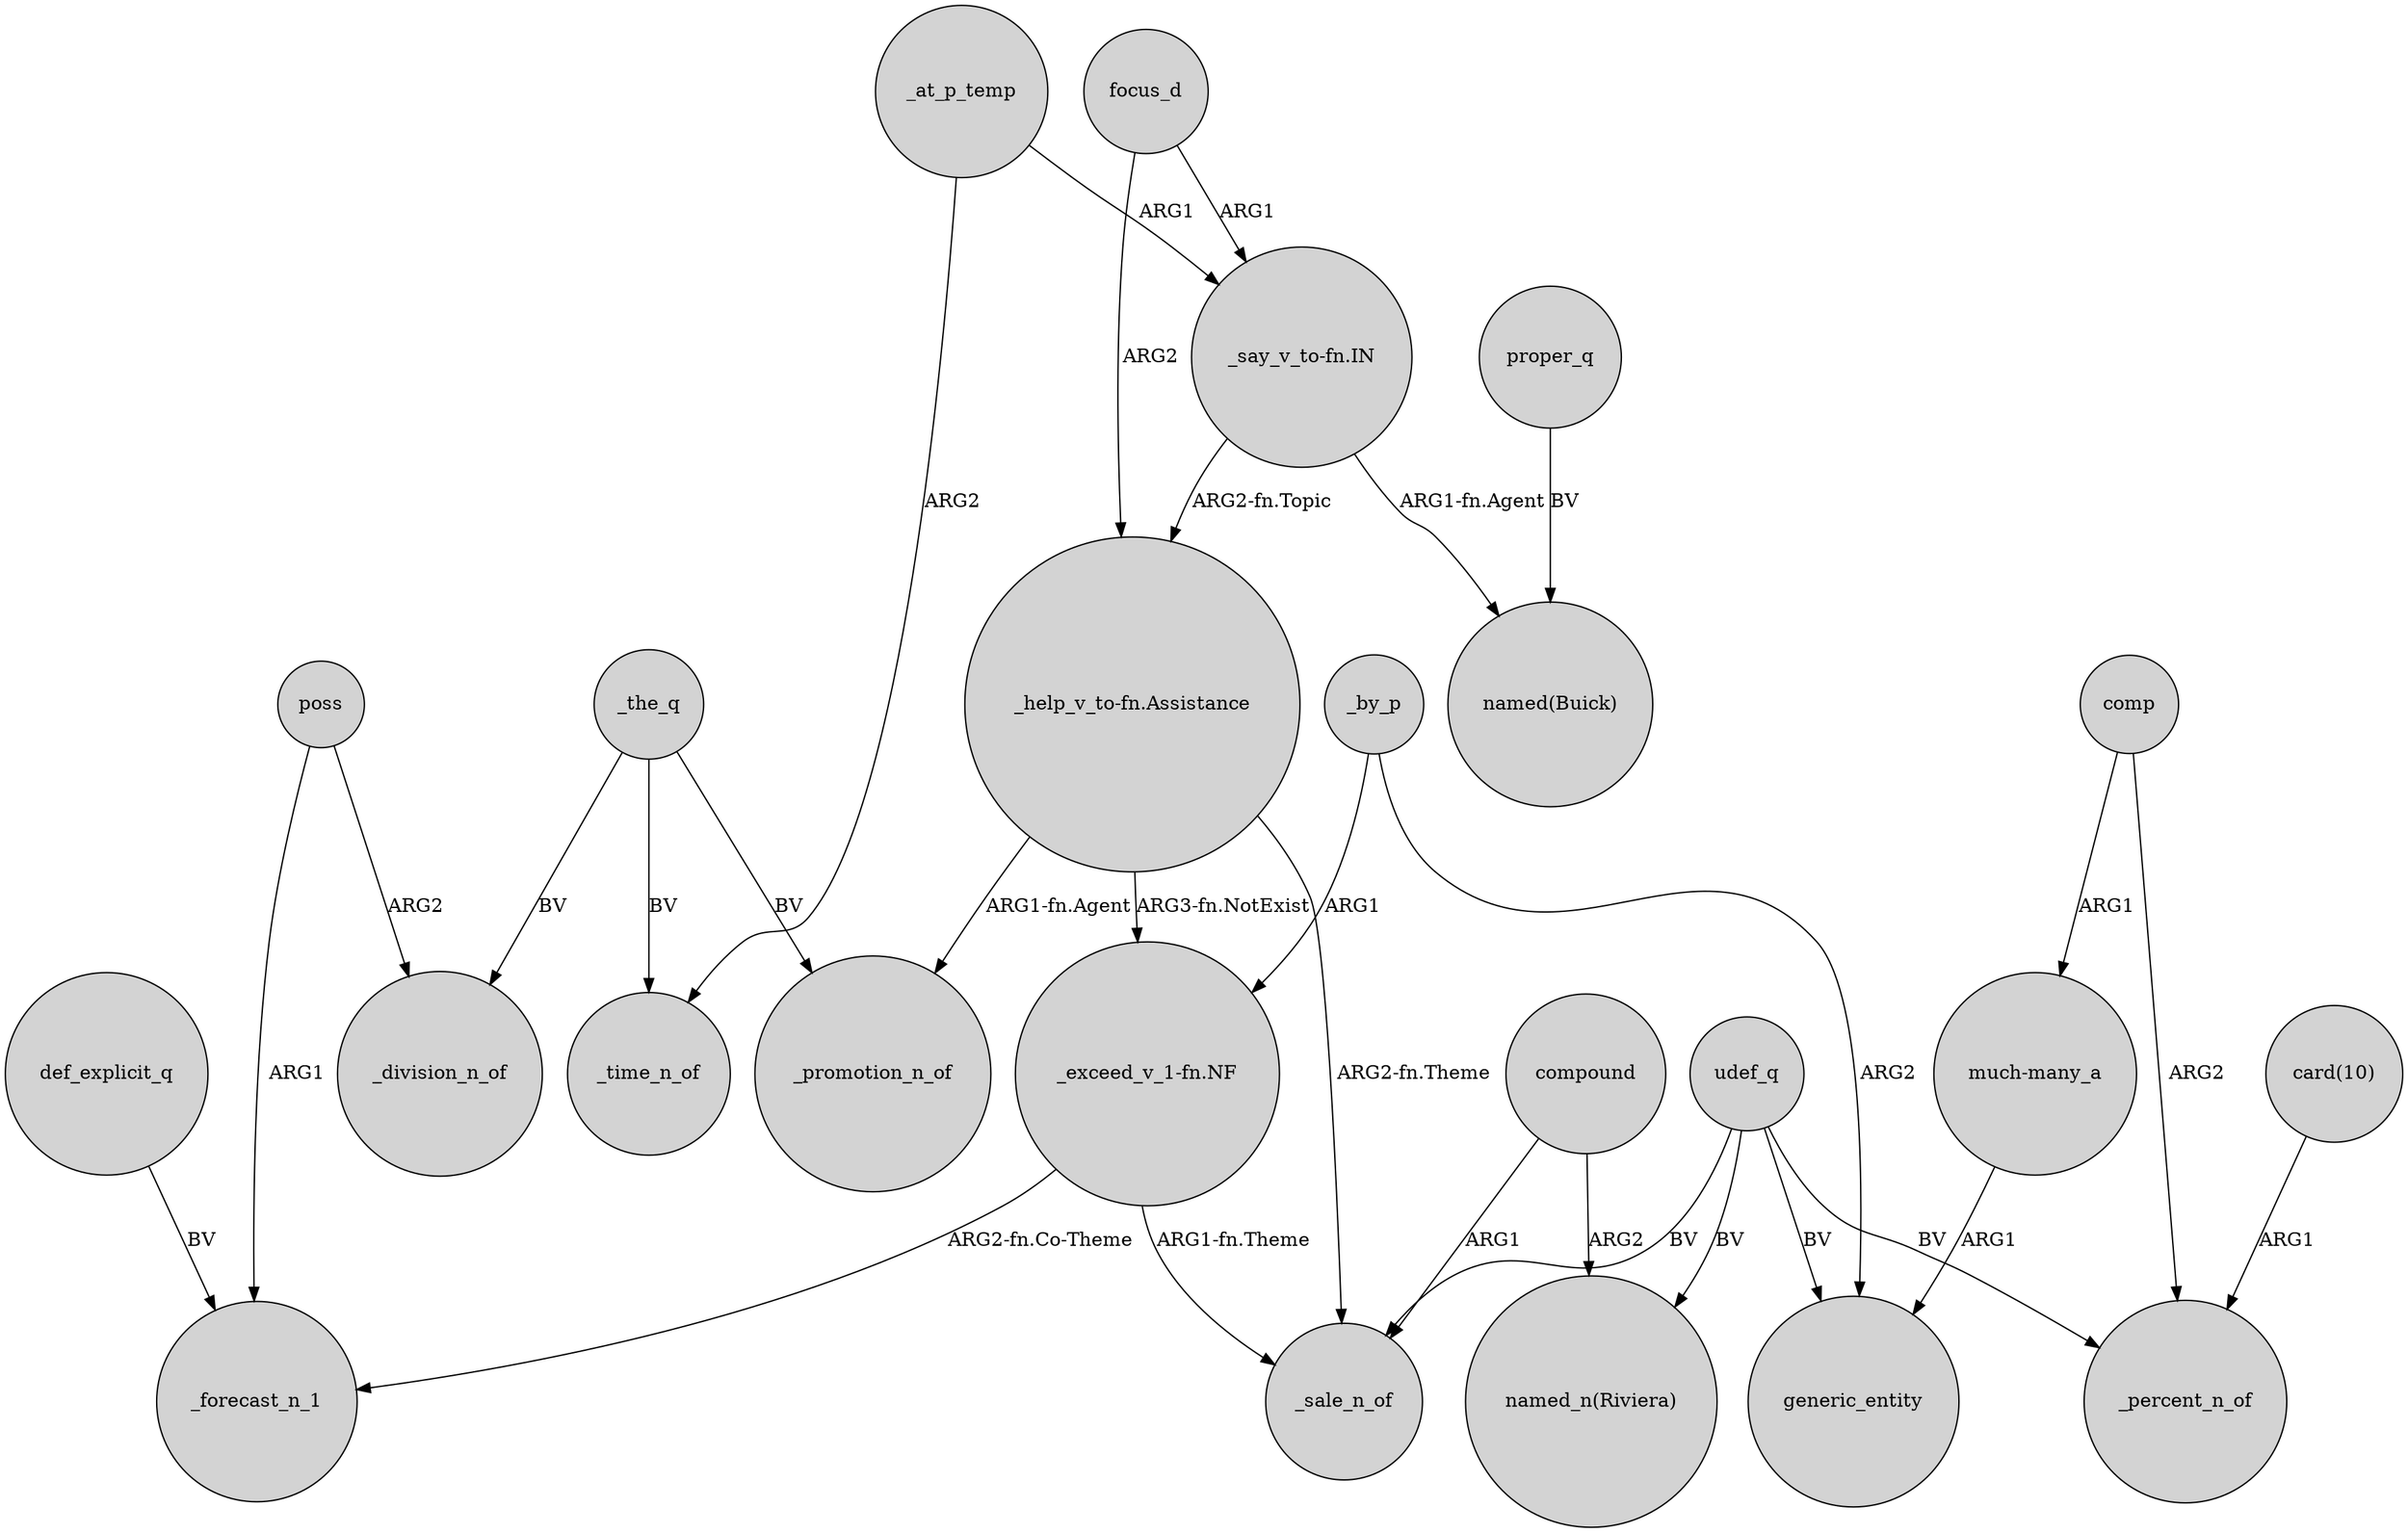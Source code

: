 digraph {
	node [shape=circle style=filled]
	focus_d -> "_help_v_to-fn.Assistance" [label=ARG2]
	"_help_v_to-fn.Assistance" -> _promotion_n_of [label="ARG1-fn.Agent"]
	poss -> _forecast_n_1 [label=ARG1]
	udef_q -> generic_entity [label=BV]
	_at_p_temp -> "_say_v_to-fn.IN" [label=ARG1]
	_by_p -> "_exceed_v_1-fn.NF" [label=ARG1]
	_by_p -> generic_entity [label=ARG2]
	"much-many_a" -> generic_entity [label=ARG1]
	"_help_v_to-fn.Assistance" -> _sale_n_of [label="ARG2-fn.Theme"]
	comp -> _percent_n_of [label=ARG2]
	poss -> _division_n_of [label=ARG2]
	_at_p_temp -> _time_n_of [label=ARG2]
	"_exceed_v_1-fn.NF" -> _sale_n_of [label="ARG1-fn.Theme"]
	proper_q -> "named(Buick)" [label=BV]
	"card(10)" -> _percent_n_of [label=ARG1]
	_the_q -> _time_n_of [label=BV]
	udef_q -> "named_n(Riviera)" [label=BV]
	comp -> "much-many_a" [label=ARG1]
	_the_q -> _promotion_n_of [label=BV]
	"_help_v_to-fn.Assistance" -> "_exceed_v_1-fn.NF" [label="ARG3-fn.NotExist"]
	"_exceed_v_1-fn.NF" -> _forecast_n_1 [label="ARG2-fn.Co-Theme"]
	udef_q -> _sale_n_of [label=BV]
	def_explicit_q -> _forecast_n_1 [label=BV]
	udef_q -> _percent_n_of [label=BV]
	"_say_v_to-fn.IN" -> "_help_v_to-fn.Assistance" [label="ARG2-fn.Topic"]
	"_say_v_to-fn.IN" -> "named(Buick)" [label="ARG1-fn.Agent"]
	compound -> _sale_n_of [label=ARG1]
	compound -> "named_n(Riviera)" [label=ARG2]
	focus_d -> "_say_v_to-fn.IN" [label=ARG1]
	_the_q -> _division_n_of [label=BV]
}
